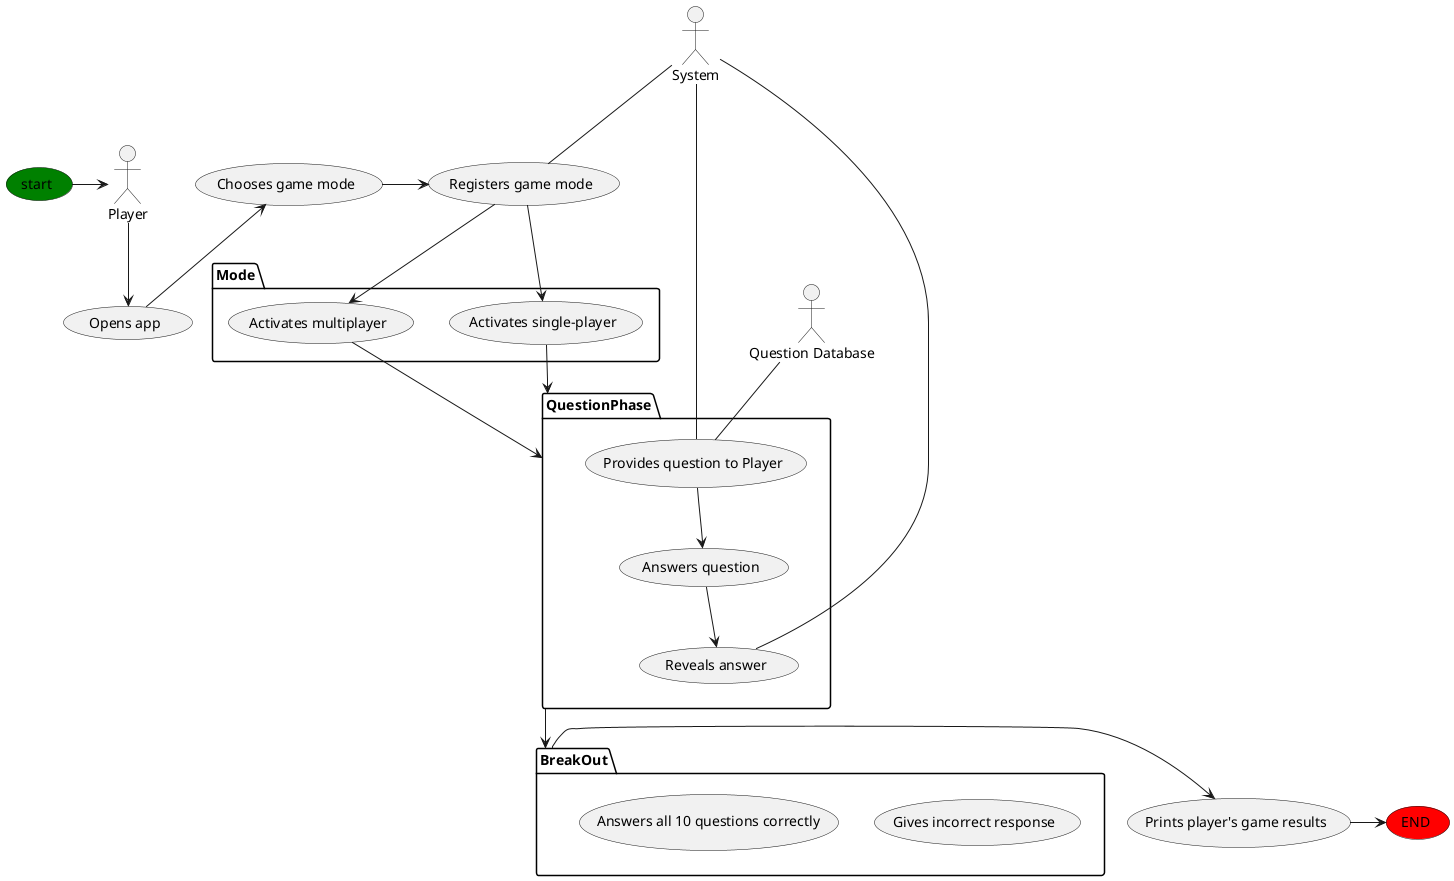 @startuml
(start) #green
:System:
:Player:
(start) -> Player
Player --> (Opens app)
(Chooses game mode) <-- (Opens app)
package Mode {
    usecase "Activates single-player" as SPM
    usecase "Activates multiplayer" as MPM
    }
usecase "Registers game mode" as reg
System -- reg
(Chooses game mode) -> reg
reg --> SPM
reg --> MPM
package QuestionPhase{
usecase "Provides question to Player" as PQ
usecase "Answers question" as AQ
PQ --> AQ

usecase "Reveals answer" as RRC
AQ --> RRC
System -- RRC
}

:Question Database: as QD
SPM --> QuestionPhase
MPM --> QuestionPhase
System -- PQ
QD -- PQ


package BreakOut {
usecase "Gives incorrect response" as IR
usecase "Answers all 10 questions correctly" as AR
}
QuestionPhase ----> BreakOut
usecase "Prints player's game results" as PGR
usecase "END" #red
BreakOut -> PGR
PGR -> END
@enduml